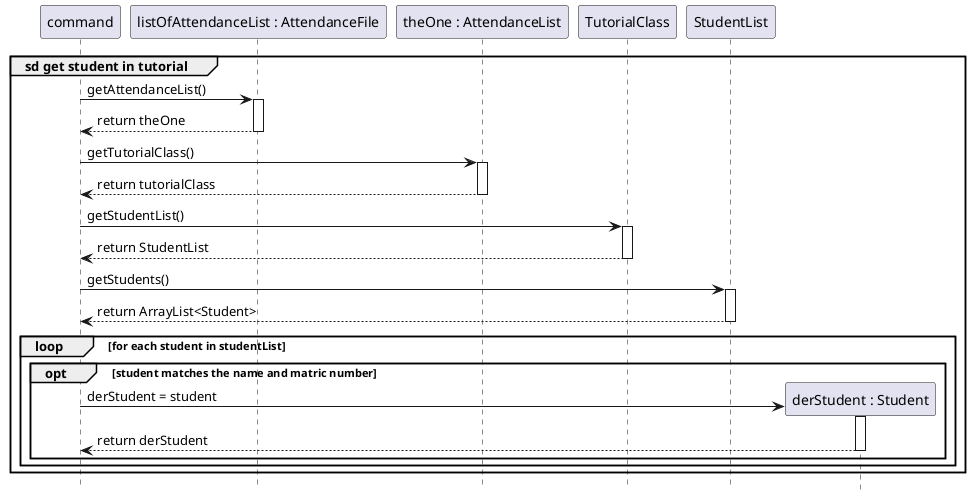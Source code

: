 @startuml
'https://plantuml.com/sequence-diagram
hide footbox


participant "command" as command
participant "listOfAttendanceList : AttendanceFile" as listOfAttendanceList
participant "theOne : AttendanceList" as theOne
participant "TutorialClass" as tutorialClass
participant "StudentList" as studentList

group sd get student in tutorial
    command -> listOfAttendanceList : getAttendanceList()
    activate listOfAttendanceList
    command <-- listOfAttendanceList : return theOne
    deactivate listOfAttendanceList

    command -> theOne : getTutorialClass()
    activate theOne
    command <-- theOne : return tutorialClass
    deactivate theOne

    command -> tutorialClass : getStudentList()
        activate tutorialClass
        command <-- tutorialClass : return StudentList
        deactivate tutorialClass

    command -> studentList : getStudents()
    activate studentList
    command <-- studentList : return ArrayList<Student>
    deactivate studentList

    loop for each student in studentList
    opt student matches the name and matric number

    create "derStudent : Student" as derStudent
    command -> derStudent : derStudent = student
    activate derStudent
    derStudent --> command : return derStudent
    deactivate derStudent
    end opt
    end loop
    end
@enduml
